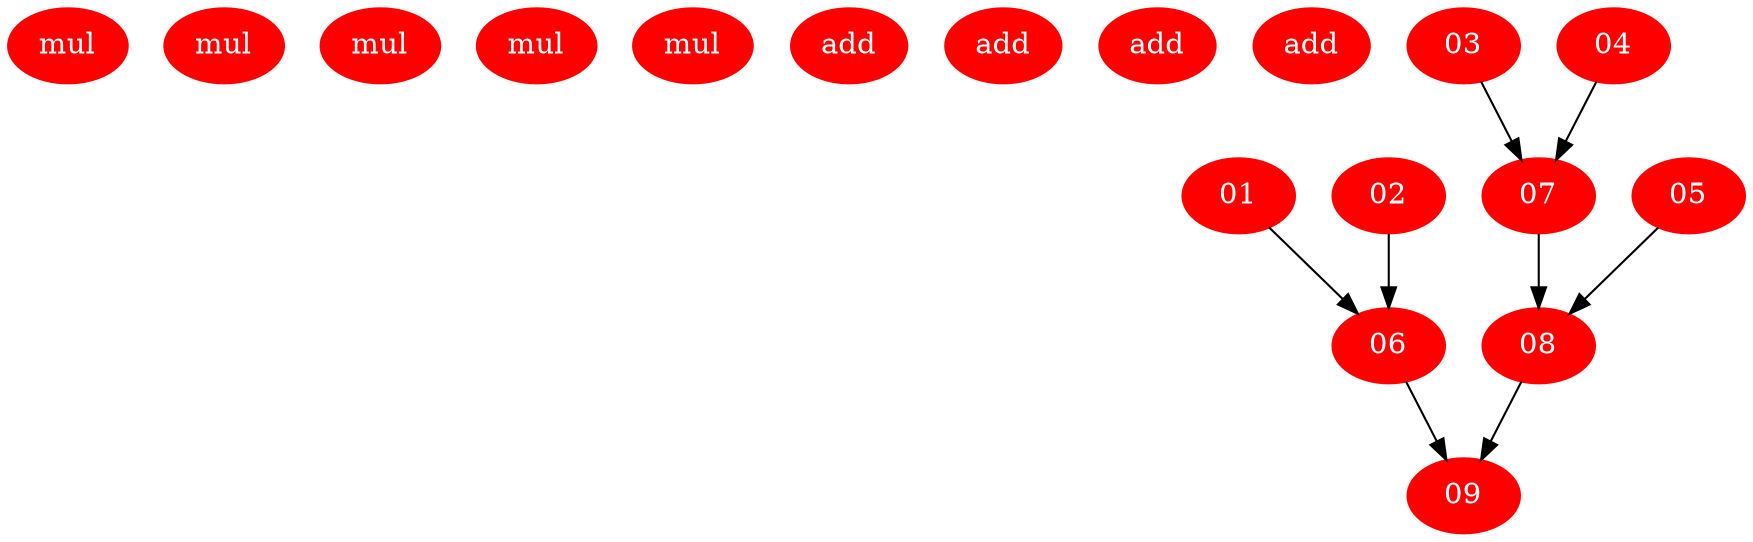 digraph iir {
    node [fontcolor=white,style=filled,color="160,60,176"];
    1 [label = mul];
    2 [label = mul];
    3 [label = mul];
    4 [label = mul];
    5 [label = mul];
    6 [label = add];
    7 [label = add];
    8 [label = add];
    9 [label = add];
    01 ->  06 [name=16];
    02 ->  06 [name=14];
    03 ->  07 [name=20];
    04 ->  07 [name=24];
    07 ->  08 [name=19];
    08 ->  09 [name=25];
    05 ->  08 [name=17];
    06 ->  09 [name=22];
}
